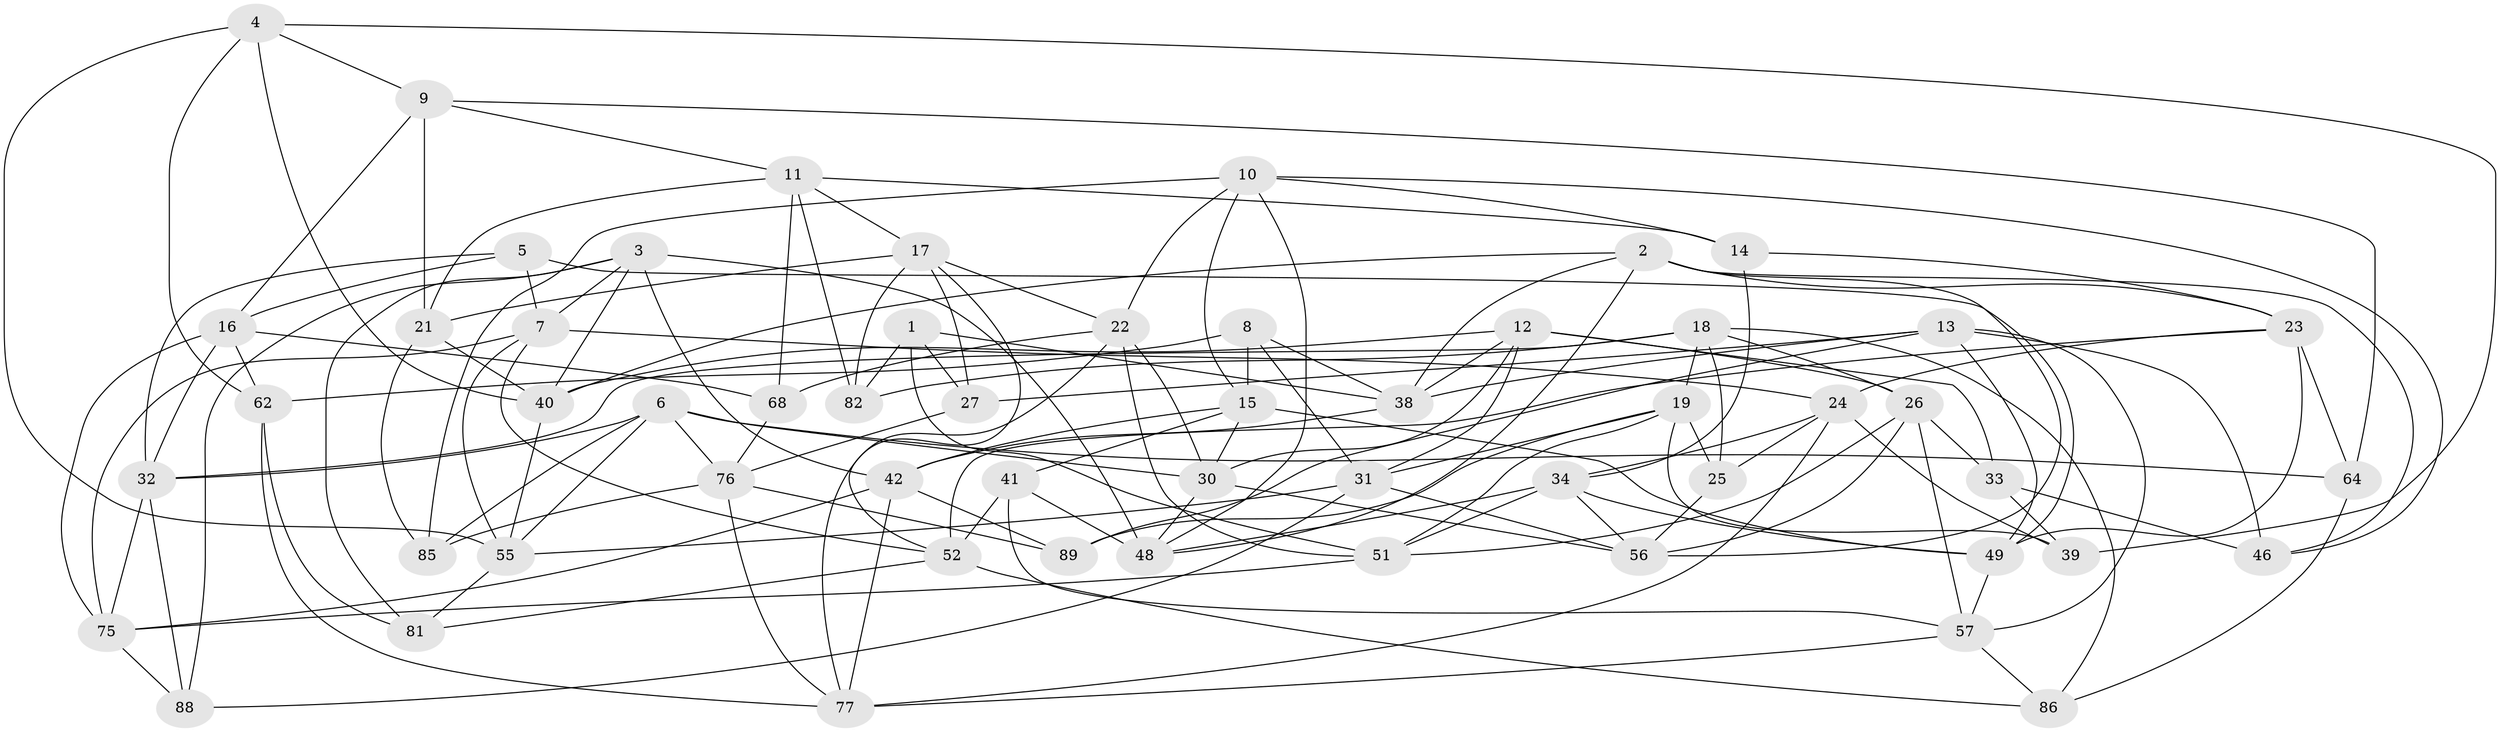 // Generated by graph-tools (version 1.1) at 2025/24/03/03/25 07:24:29]
// undirected, 56 vertices, 148 edges
graph export_dot {
graph [start="1"]
  node [color=gray90,style=filled];
  1;
  2 [super="+63"];
  3 [super="+35"];
  4 [super="+58"];
  5;
  6 [super="+29"];
  7 [super="+70"];
  8;
  9 [super="+94"];
  10 [super="+61"];
  11 [super="+28"];
  12 [super="+54"];
  13 [super="+43"];
  14;
  15 [super="+66"];
  16 [super="+37"];
  17 [super="+20"];
  18 [super="+53"];
  19 [super="+91"];
  21 [super="+73"];
  22 [super="+93"];
  23 [super="+59"];
  24 [super="+47"];
  25;
  26 [super="+36"];
  27;
  30 [super="+72"];
  31 [super="+92"];
  32 [super="+50"];
  33;
  34 [super="+44"];
  38 [super="+78"];
  39;
  40 [super="+45"];
  41;
  42 [super="+67"];
  46;
  48 [super="+80"];
  49 [super="+65"];
  51 [super="+84"];
  52 [super="+74"];
  55 [super="+79"];
  56 [super="+69"];
  57 [super="+60"];
  62 [super="+71"];
  64;
  68;
  75 [super="+87"];
  76 [super="+83"];
  77 [super="+90"];
  81;
  82;
  85;
  86;
  88;
  89;
  1 -- 82;
  1 -- 27;
  1 -- 38;
  1 -- 51;
  2 -- 56;
  2 -- 38;
  2 -- 23;
  2 -- 48;
  2 -- 40;
  2 -- 46;
  3 -- 40;
  3 -- 81;
  3 -- 88;
  3 -- 7;
  3 -- 48;
  3 -- 42;
  4 -- 9;
  4 -- 62 [weight=2];
  4 -- 39;
  4 -- 40;
  4 -- 55;
  5 -- 7;
  5 -- 32;
  5 -- 16;
  5 -- 49;
  6 -- 30;
  6 -- 64;
  6 -- 32;
  6 -- 76;
  6 -- 85;
  6 -- 55;
  7 -- 75;
  7 -- 24;
  7 -- 52;
  7 -- 55;
  8 -- 31;
  8 -- 15;
  8 -- 38;
  8 -- 62;
  9 -- 11;
  9 -- 64;
  9 -- 16;
  9 -- 21 [weight=2];
  10 -- 15;
  10 -- 85;
  10 -- 46;
  10 -- 14;
  10 -- 22;
  10 -- 48;
  11 -- 82;
  11 -- 14;
  11 -- 17;
  11 -- 68;
  11 -- 21;
  12 -- 33;
  12 -- 38;
  12 -- 40;
  12 -- 26;
  12 -- 30;
  12 -- 31;
  13 -- 57;
  13 -- 46;
  13 -- 27;
  13 -- 89;
  13 -- 38;
  13 -- 49;
  14 -- 34;
  14 -- 23;
  15 -- 41;
  15 -- 42;
  15 -- 30;
  15 -- 49;
  16 -- 62;
  16 -- 32;
  16 -- 68;
  16 -- 75;
  17 -- 27;
  17 -- 52;
  17 -- 82;
  17 -- 21;
  17 -- 22;
  18 -- 19;
  18 -- 25;
  18 -- 82;
  18 -- 32;
  18 -- 26;
  18 -- 86;
  19 -- 25;
  19 -- 31;
  19 -- 89;
  19 -- 39;
  19 -- 51;
  21 -- 85;
  21 -- 40;
  22 -- 51;
  22 -- 68;
  22 -- 77;
  22 -- 30;
  23 -- 64;
  23 -- 52;
  23 -- 49;
  23 -- 24;
  24 -- 25;
  24 -- 34;
  24 -- 77;
  24 -- 39;
  25 -- 56;
  26 -- 33;
  26 -- 51;
  26 -- 57;
  26 -- 56;
  27 -- 76;
  30 -- 48;
  30 -- 56;
  31 -- 88;
  31 -- 55;
  31 -- 56;
  32 -- 75;
  32 -- 88;
  33 -- 39;
  33 -- 46;
  34 -- 51;
  34 -- 48;
  34 -- 49;
  34 -- 56;
  38 -- 42;
  40 -- 55;
  41 -- 52;
  41 -- 57;
  41 -- 48;
  42 -- 75;
  42 -- 89;
  42 -- 77;
  49 -- 57;
  51 -- 75;
  52 -- 81;
  52 -- 86;
  55 -- 81;
  57 -- 77;
  57 -- 86;
  62 -- 77;
  62 -- 81;
  64 -- 86;
  68 -- 76;
  75 -- 88;
  76 -- 89;
  76 -- 85;
  76 -- 77;
}

